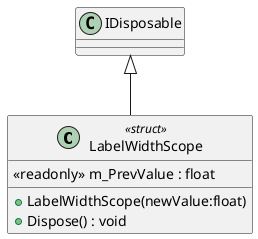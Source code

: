 @startuml
class LabelWidthScope <<struct>> {
    <<readonly>> m_PrevValue : float
    + LabelWidthScope(newValue:float)
    + Dispose() : void
}
IDisposable <|-- LabelWidthScope
@enduml
